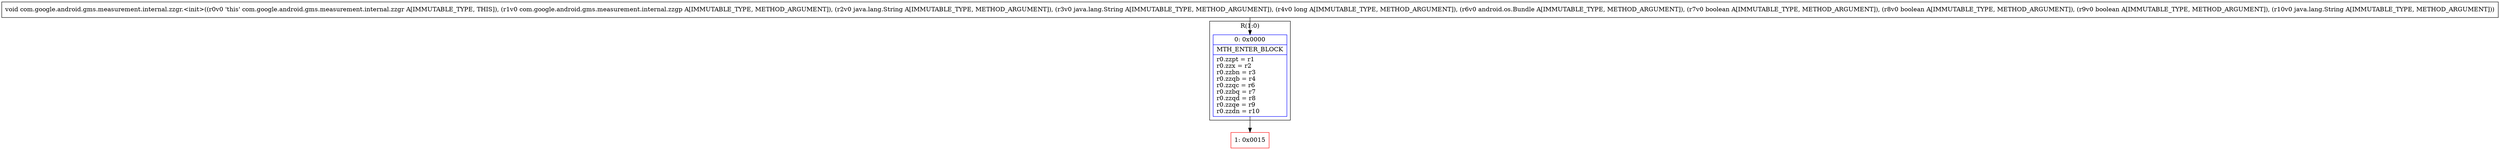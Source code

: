 digraph "CFG forcom.google.android.gms.measurement.internal.zzgr.\<init\>(Lcom\/google\/android\/gms\/measurement\/internal\/zzgp;Ljava\/lang\/String;Ljava\/lang\/String;JLandroid\/os\/Bundle;ZZZLjava\/lang\/String;)V" {
subgraph cluster_Region_2080076230 {
label = "R(1:0)";
node [shape=record,color=blue];
Node_0 [shape=record,label="{0\:\ 0x0000|MTH_ENTER_BLOCK\l|r0.zzpt = r1\lr0.zzx = r2\lr0.zzbn = r3\lr0.zzqb = r4\lr0.zzqc = r6\lr0.zzbq = r7\lr0.zzqd = r8\lr0.zzqe = r9\lr0.zzdn = r10\l}"];
}
Node_1 [shape=record,color=red,label="{1\:\ 0x0015}"];
MethodNode[shape=record,label="{void com.google.android.gms.measurement.internal.zzgr.\<init\>((r0v0 'this' com.google.android.gms.measurement.internal.zzgr A[IMMUTABLE_TYPE, THIS]), (r1v0 com.google.android.gms.measurement.internal.zzgp A[IMMUTABLE_TYPE, METHOD_ARGUMENT]), (r2v0 java.lang.String A[IMMUTABLE_TYPE, METHOD_ARGUMENT]), (r3v0 java.lang.String A[IMMUTABLE_TYPE, METHOD_ARGUMENT]), (r4v0 long A[IMMUTABLE_TYPE, METHOD_ARGUMENT]), (r6v0 android.os.Bundle A[IMMUTABLE_TYPE, METHOD_ARGUMENT]), (r7v0 boolean A[IMMUTABLE_TYPE, METHOD_ARGUMENT]), (r8v0 boolean A[IMMUTABLE_TYPE, METHOD_ARGUMENT]), (r9v0 boolean A[IMMUTABLE_TYPE, METHOD_ARGUMENT]), (r10v0 java.lang.String A[IMMUTABLE_TYPE, METHOD_ARGUMENT])) }"];
MethodNode -> Node_0;
Node_0 -> Node_1;
}

